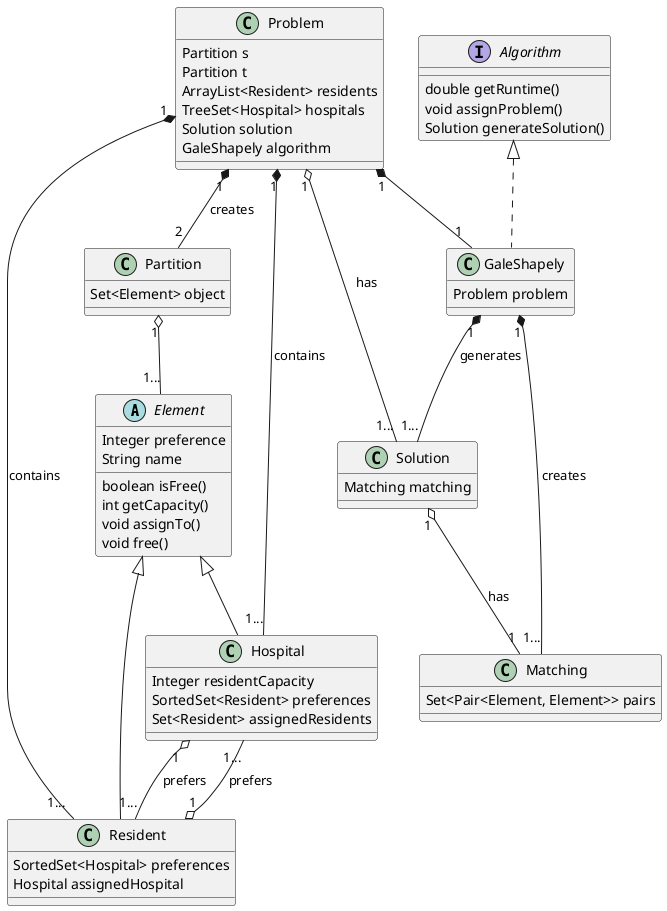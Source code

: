@startuml


abstract class Element

class Hospital extends Element
class Resident extends Element

class Problem
class Matching
class Partition
class Element
class Solution
class GaleShapely implements Algorithm

interface Algorithm

Resident "1" o-- "1..." Hospital : prefers
Hospital "1" o-- "1..." Resident : prefers

Problem "1" *-- "1..." Resident : contains
Problem "1" *-- "1..." Hospital : contains

Problem "1" o-- "1..." Solution : has
Problem "1" *-- "2" Partition : creates

Solution "1" o-- "1" Matching : has

Problem "1" *-- "1" GaleShapely

GaleShapely "1" *-- "1..." Solution : generates
GaleShapely "1" *-- "1..." Matching : creates

Partition "1" o-- "1..." Element

class Solution{
    Matching matching
}

class Matching{
    Set<Pair<Element, Element>> pairs
}

class Partition{
    Set<Element> object
}

class Resident{
    SortedSet<Hospital> preferences
    Hospital assignedHospital
}

class Hospital{
    Integer residentCapacity
    SortedSet<Resident> preferences
    Set<Resident> assignedResidents
}

abstract class Element{
    Integer preference
    String name
    boolean isFree()
    int getCapacity()
    void assignTo()
    void free()
}

class Problem{
    Partition s
    Partition t
    ArrayList<Resident> residents
    TreeSet<Hospital> hospitals
    Solution solution
    GaleShapely algorithm
}

class GaleShapely{
    Problem problem
}

interface Algorithm{
    double getRuntime()
    void assignProblem()
    Solution generateSolution()
}

@enduml


abstract class AbstractList
abstract AbstractCollection
interface List
interface Collection

List <|-- AbstractList
Collection <|-- AbstractCollection

Collection <|- List
AbstractCollection <|- AbstractList
AbstractList <|-- ArrayList

class ArrayList {
Object[] elementData
size()
}

enum TimeUnit {
DAYS
HOURS
MINUTES
}